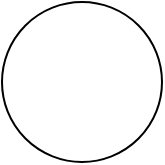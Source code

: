 <mxfile version="21.3.4" type="device">
  <diagram name="Страница 1" id="J-LM8DyisIbFQanWL7IZ">
    <mxGraphModel dx="838" dy="545" grid="1" gridSize="10" guides="1" tooltips="1" connect="1" arrows="1" fold="1" page="1" pageScale="1" pageWidth="827" pageHeight="1169" math="0" shadow="0">
      <root>
        <mxCell id="0" />
        <mxCell id="1" parent="0" />
        <mxCell id="c_uRB4ZBNlb_spwsg5lv-1" value="" style="ellipse;whiteSpace=wrap;html=1;aspect=fixed;" vertex="1" parent="1">
          <mxGeometry x="210" y="160" width="80" height="80" as="geometry" />
        </mxCell>
      </root>
    </mxGraphModel>
  </diagram>
</mxfile>

